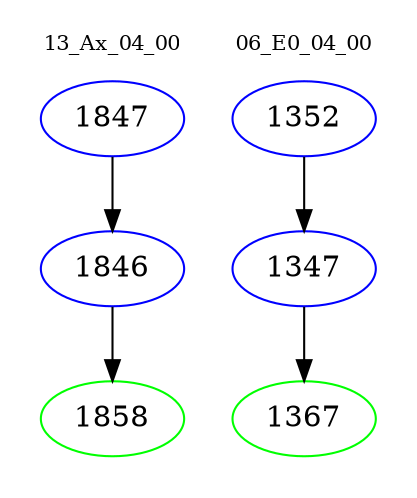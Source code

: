 digraph{
subgraph cluster_0 {
color = white
label = "13_Ax_04_00";
fontsize=10;
T0_1847 [label="1847", color="blue"]
T0_1847 -> T0_1846 [color="black"]
T0_1846 [label="1846", color="blue"]
T0_1846 -> T0_1858 [color="black"]
T0_1858 [label="1858", color="green"]
}
subgraph cluster_1 {
color = white
label = "06_E0_04_00";
fontsize=10;
T1_1352 [label="1352", color="blue"]
T1_1352 -> T1_1347 [color="black"]
T1_1347 [label="1347", color="blue"]
T1_1347 -> T1_1367 [color="black"]
T1_1367 [label="1367", color="green"]
}
}
